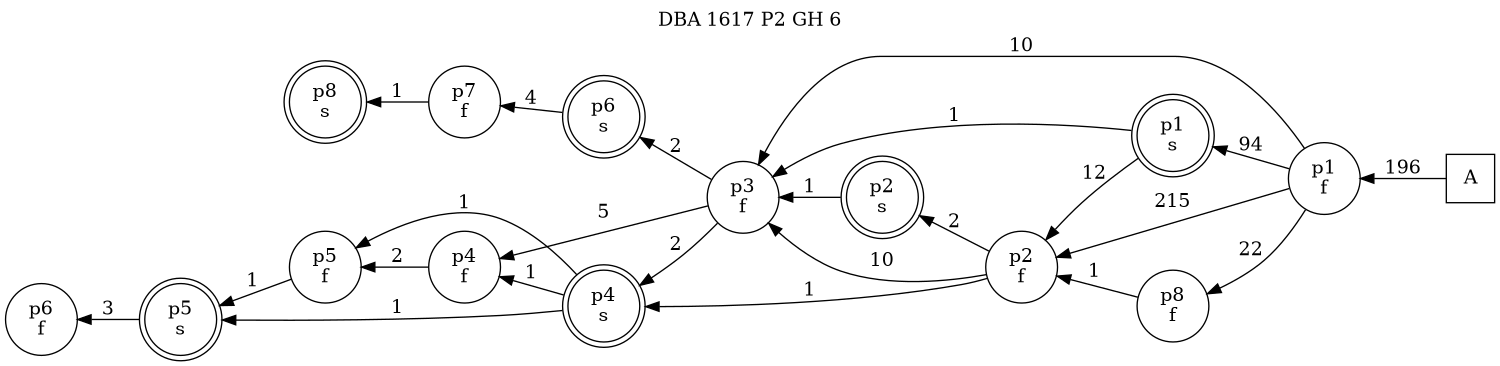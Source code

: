 digraph DBA_1617_P2_GH_6_GOOD {
labelloc="tl"
label= " DBA 1617 P2 GH 6 "
rankdir="RL";
graph [ size=" 10 , 10 !"]

"A" [shape="square" label="A"]
"p1_f" [shape="circle" label="p1
f"]
"p2_f" [shape="circle" label="p2
f"]
"p1_s" [shape="doublecircle" label="p1
s"]
"p3_f" [shape="circle" label="p3
f"]
"p2_s" [shape="doublecircle" label="p2
s"]
"p4_f" [shape="circle" label="p4
f"]
"p4_s" [shape="doublecircle" label="p4
s"]
"p5_s" [shape="doublecircle" label="p5
s"]
"p6_f" [shape="circle" label="p6
f"]
"p8_f" [shape="circle" label="p8
f"]
"p5_f" [shape="circle" label="p5
f"]
"p6_s" [shape="doublecircle" label="p6
s"]
"p7_f" [shape="circle" label="p7
f"]
"p8_s" [shape="doublecircle" label="p8
s"]
"A" -> "p1_f" [ label=196]
"p1_f" -> "p2_f" [ label=215]
"p1_f" -> "p1_s" [ label=94]
"p1_f" -> "p3_f" [ label=10]
"p1_f" -> "p8_f" [ label=22]
"p2_f" -> "p3_f" [ label=10]
"p2_f" -> "p2_s" [ label=2]
"p2_f" -> "p4_s" [ label=1]
"p1_s" -> "p2_f" [ label=12]
"p1_s" -> "p3_f" [ label=1]
"p3_f" -> "p4_f" [ label=5]
"p3_f" -> "p4_s" [ label=2]
"p3_f" -> "p6_s" [ label=2]
"p2_s" -> "p3_f" [ label=1]
"p4_f" -> "p5_f" [ label=2]
"p4_s" -> "p4_f" [ label=1]
"p4_s" -> "p5_s" [ label=1]
"p4_s" -> "p5_f" [ label=1]
"p5_s" -> "p6_f" [ label=3]
"p8_f" -> "p2_f" [ label=1]
"p5_f" -> "p5_s" [ label=1]
"p6_s" -> "p7_f" [ label=4]
"p7_f" -> "p8_s" [ label=1]
}
